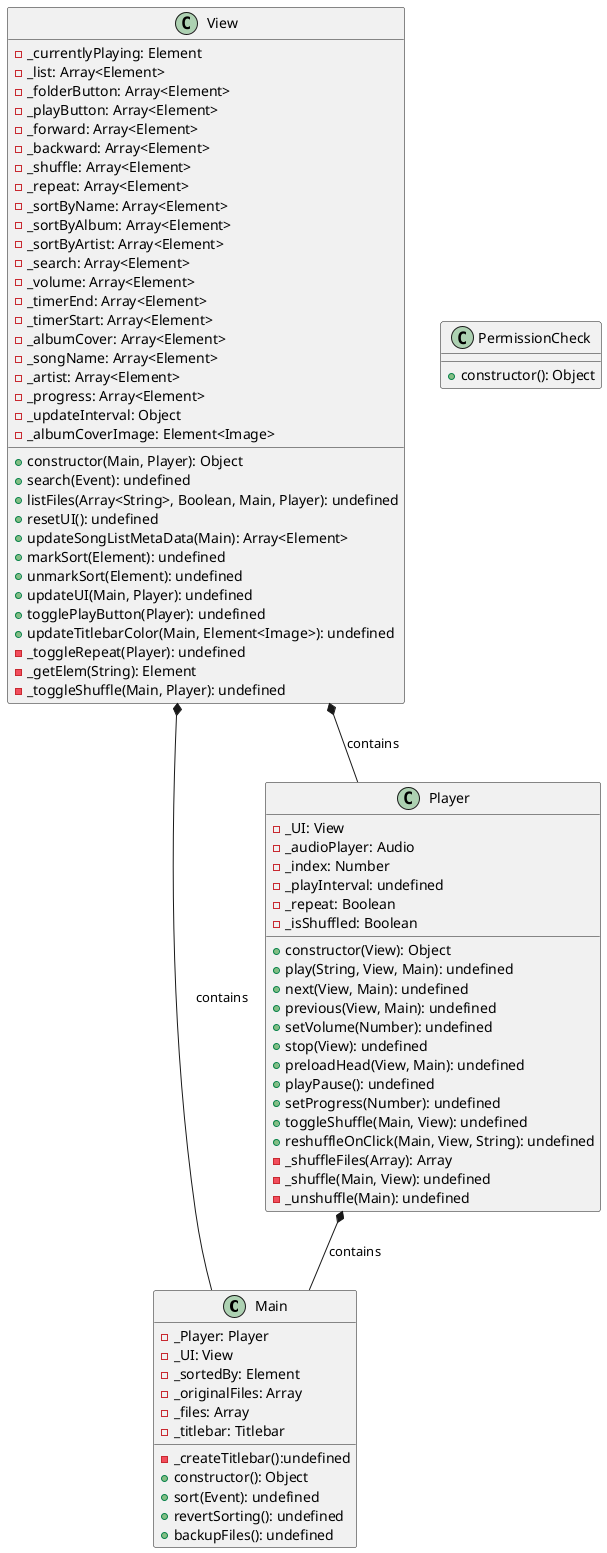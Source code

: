 @startuml
class Main {
    -_Player: Player
    -_UI: View
    -_sortedBy: Element
    -_originalFiles: Array
    -_files: Array
    -_titlebar: Titlebar
    -_createTitlebar():undefined
    +constructor(): Object
    +sort(Event): undefined
    +revertSorting(): undefined
    +backupFiles(): undefined
}

class PermissionCheck {
    +constructor(): Object
}

class Player {
    -_UI: View
    -_audioPlayer: Audio
    -_index: Number
    -_playInterval: undefined
    -_repeat: Boolean
    -_isShuffled: Boolean
    +constructor(View): Object
    +play(String, View, Main): undefined
    +next(View, Main): undefined
    +previous(View, Main): undefined
    +setVolume(Number): undefined
    +stop(View): undefined
    +preloadHead(View, Main): undefined
    +playPause(): undefined
    +setProgress(Number): undefined
    +toggleShuffle(Main, View): undefined
    +reshuffleOnClick(Main, View, String): undefined
    -_shuffleFiles(Array): Array
    -_shuffle(Main, View): undefined
    -_unshuffle(Main): undefined
    
}

class View {
    -_currentlyPlaying: Element
    -_list: Array<Element>
    -_folderButton: Array<Element>
    -_playButton: Array<Element>
    -_forward: Array<Element>
    -_backward: Array<Element>
    -_shuffle: Array<Element>
    -_repeat: Array<Element>
    -_sortByName: Array<Element>
    -_sortByAlbum: Array<Element>
    -_sortByArtist: Array<Element>
    -_search: Array<Element>
    -_volume: Array<Element>
    -_timerEnd: Array<Element>
    -_timerStart: Array<Element>
    -_albumCover: Array<Element>
    -_songName: Array<Element>
    -_artist: Array<Element>
    -_progress: Array<Element>
    -_updateInterval: Object
    -_albumCoverImage: Element<Image>
    +constructor(Main, Player): Object
    +search(Event): undefined
    +listFiles(Array<String>, Boolean, Main, Player): undefined
    +resetUI(): undefined
    +updateSongListMetaData(Main): Array<Element>
    +markSort(Element): undefined
    +unmarkSort(Element): undefined
    +updateUI(Main, Player): undefined
    +togglePlayButton(Player): undefined
    +updateTitlebarColor(Main, Element<Image>): undefined
    -_toggleRepeat(Player): undefined
    -_getElem(String): Element
    -_toggleShuffle(Main, Player): undefined
}

View *-- Player: contains
View *-- Main: contains
Player *-- Main: contains


@enduml